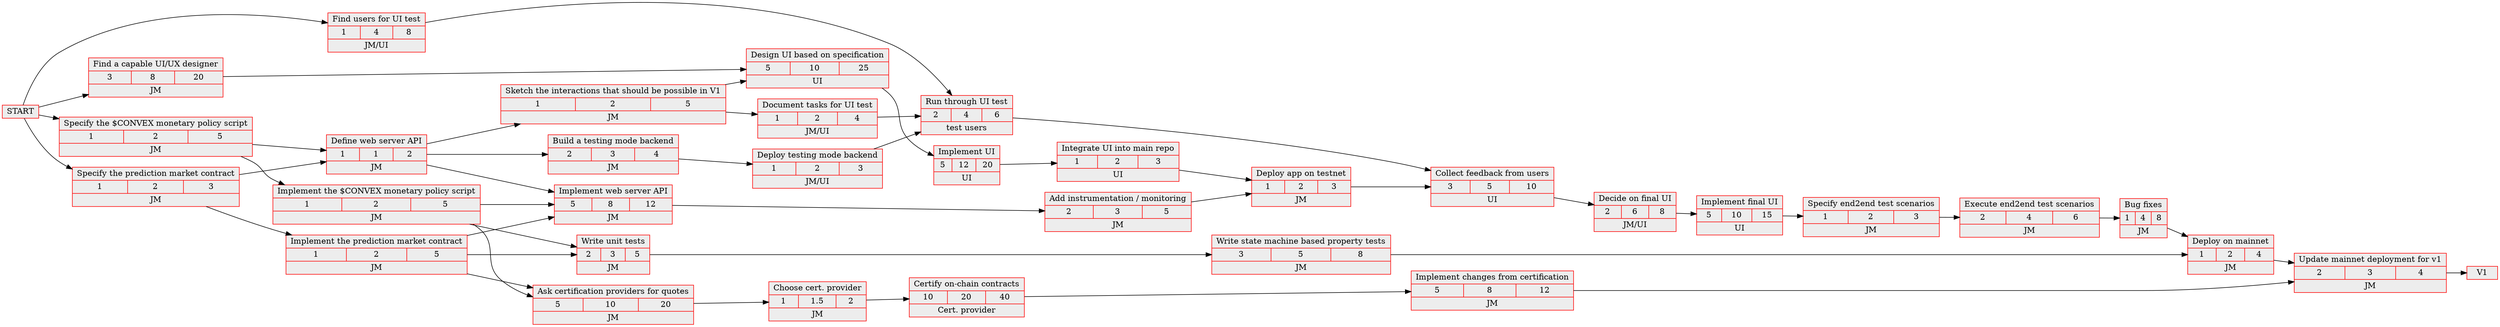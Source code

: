 // style from https://github.com/sisayie/pertchart
digraph g {
	node [height=.1 shape=Mrecord]
	rankdir=LR
	node [shape=record color=red fillcolor=grey93 style=filled]
	"1.1" [label="<f0>Specify the prediction market contract |{1|2|3}|<f2>JM" ]
	"1.2" [label="<f0>Specify the $CONVEX monetary policy script |{1|2|5}|<f2>JM" ]
	"2.1" [label="<f0>Implement the prediction market contract |{1|2|5}|<f2>JM" ]
	"2.2" [label="<f0>Implement the $CONVEX monetary policy script |{1|2|5}|<f2>JM" ]
	"2.3" [label="<f0>Write unit tests |{2|3|5}|<f2>JM" ]
	"2.4" [label="<f0>Write state machine based property tests |{3|5|8}|<f2>JM"]
	"3.1" [label="<f0>Define web server API |{1|1|2}|<f2>JM"]
	"3.2" [label="<f0>Implement web server API |{5|8|12}|<f2>JM"]
	"3.3" [label="<f0>Add instrumentation / monitoring |{2|3|5}|<f2>JM"]
	"4.1" [label="<f0>Find a capable UI/UX designer |{3|8|20}|<f2>JM"]
	"4.2" [label="<f0>Sketch the interactions that should be possible in V1 |{1|2|5}|<f2>JM"]
	"4.3" [label="<f0>Design UI based on specification |{5|10|25}|<f2>UI"]
	"5.1" [label="<f0>Implement UI |{5|12|20}|<f2>UI"]
	"5.2" [label="<f0>Integrate UI into main repo |{1|2|3}|<f2>UI"]
	"6.1" [label="<f0>Build a testing mode backend |{2|3|4}|<f2>JM"]
	"6.2" [label="<f0>Find users for UI test |{1|4|8}|<f2>JM/UI"]
	"6.3" [label="<f0>Deploy testing mode backend |{1|2|3}|<f2>JM/UI"]
	"6.4" [label="<f0>Document tasks for UI test |{1|2|4}|<f2>JM/UI"]
	"6.5" [label="<f0>Run through UI test |{2|4|6}|<f2>test users"]
	"7.1" [label="<f0>Deploy app on testnet |{1|2|3}|<f2>JM"]
	"8.1" [label="<f0>Collect feedback from users |{3|5|10}|<f2>UI"]
	"9.1" [label="<f0>Decide on final UI |{2|6|8}|<f2>JM/UI"]
	"9.2" [label="<f0>Implement final UI |{5|10|15}|<f2>UI"]
	"10.1" [label="<f0>Specify end2end test scenarios |{1|2|3}|<f2>JM"]
	"10.2" [label="<f0>Execute end2end test scenarios |{2|4|6}|<f2>JM"]
	"10.3" [label="<f0>Bug fixes |{1|4|8}|<f2>JM"]
	"11.1" [label="<f0>Deploy on mainnet |{1|2|4}|<f2>JM"]
	"12.1" [label="<f0>Ask certification providers for quotes |{5|10|20}|<f2>JM"]
	"12.2" [label="<f0>Choose cert. provider |{1|1.5|2}|<f2>JM"]
	"12.3" [label="<f0>Certify on-chain contracts |{10|20|40}|<f2>Cert. provider"]
	"12.4" [label="<f0>Implement changes from certification |{5|8|12}|<f2>JM"]
	"13.1" [label="<f0>Update mainnet deployment for v1 |{2|3|4}|<f2>JM"]
	START -> "1.1"
	START -> "1.2"
	"1.1" -> "2.1"
	"1.2" -> "2.2"
	"2.2" -> "2.3"
	"2.1" -> "2.3"
	"2.3" -> "2.4"
	"1.1" -> "3.1"
	"1.2" -> "3.1"
	"3.1" -> "3.2"
	"2.1" -> "3.2"
	"2.2" -> "3.2"
	"3.2" -> "3.3"
	START -> "4.1"
	"3.1" -> "4.2"
	"4.2" -> "4.3"
	"4.1" -> "4.3"
	"4.3" -> "5.1"
	"5.1" -> "5.2"
	"3.1" -> "6.1"
	START -> "6.2"
	"6.1" -> "6.3"
	"4.2" -> "6.4"
	"6.4" -> "6.5"
	"6.2" -> "6.5"
	"6.3" -> "6.5"
	"3.3" -> "7.1"
	"5.2" -> "7.1"
	"7.1" -> "8.1"
	"6.5" -> "8.1"
	"8.1" -> "9.1"
	"9.1" -> "9.2"
	"9.2" -> "10.1"
	"10.1" -> "10.2"
	"10.2" -> "10.3"
	"10.3" -> "11.1"
	"2.4" -> "11.1"
	"2.1" -> "12.1"
	"2.2" -> "12.1"
	"12.1" -> "12.2"
	"12.2" -> "12.3"
	"12.3" -> "12.4"
	"12.4" -> "13.1"
	"11.1" -> "13.1"
	"13.1" -> "V1"
}